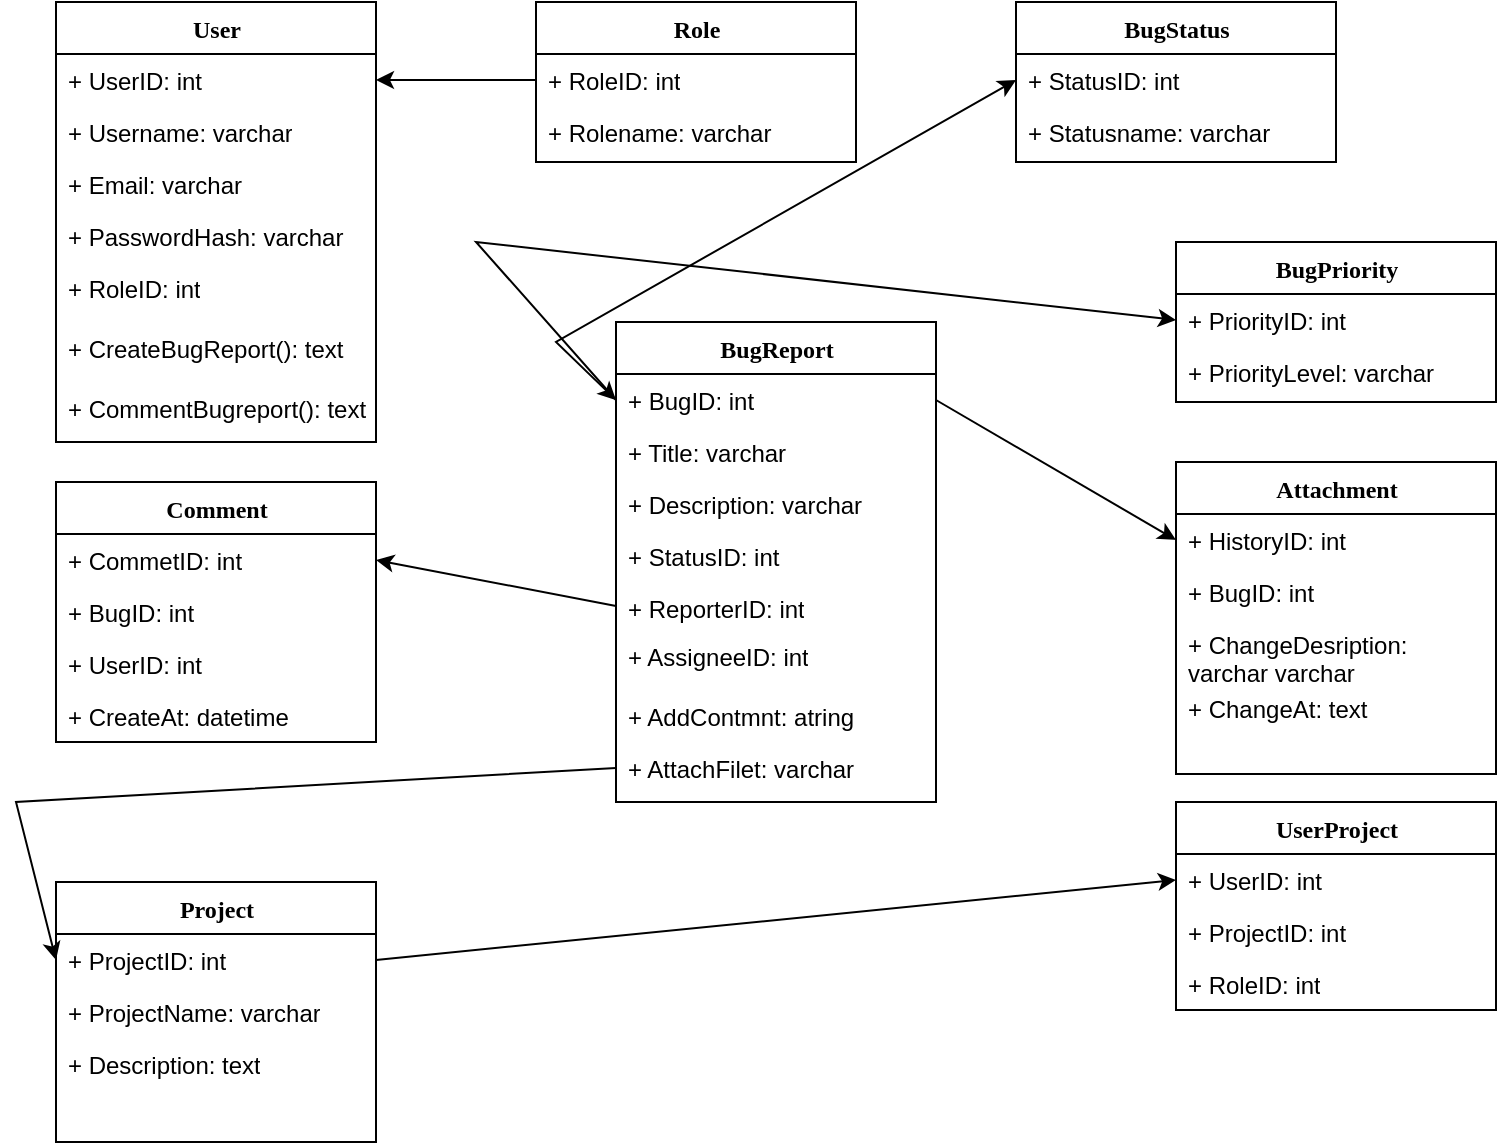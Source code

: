<mxfile version="26.1.1">
  <diagram name="Страница — 1" id="7TNBMF-3KuNF5qOB3hL9">
    <mxGraphModel dx="1434" dy="836" grid="1" gridSize="10" guides="1" tooltips="1" connect="1" arrows="1" fold="1" page="1" pageScale="1" pageWidth="1100" pageHeight="850" math="0" shadow="0">
      <root>
        <mxCell id="0" />
        <mxCell id="1" parent="0" />
        <mxCell id="MNP68svF-AVQxebF1F7u-5" value="User" style="swimlane;html=1;fontStyle=1;align=center;verticalAlign=top;childLayout=stackLayout;horizontal=1;startSize=26;horizontalStack=0;resizeParent=1;resizeLast=0;collapsible=1;marginBottom=0;swimlaneFillColor=#ffffff;rounded=0;shadow=0;comic=0;labelBackgroundColor=none;strokeWidth=1;fillColor=none;fontFamily=Verdana;fontSize=12" vertex="1" parent="1">
          <mxGeometry x="40" y="40" width="160" height="220" as="geometry">
            <mxRectangle x="90" y="83" width="70" height="30" as="alternateBounds" />
          </mxGeometry>
        </mxCell>
        <mxCell id="MNP68svF-AVQxebF1F7u-6" value="+ UserID: int&lt;div&gt;&lt;br&gt;&lt;/div&gt;" style="text;html=1;strokeColor=none;fillColor=none;align=left;verticalAlign=top;spacingLeft=4;spacingRight=4;whiteSpace=wrap;overflow=hidden;rotatable=0;points=[[0,0.5],[1,0.5]];portConstraint=eastwest;" vertex="1" parent="MNP68svF-AVQxebF1F7u-5">
          <mxGeometry y="26" width="160" height="26" as="geometry" />
        </mxCell>
        <mxCell id="MNP68svF-AVQxebF1F7u-7" value="+ Username: varchar" style="text;html=1;strokeColor=none;fillColor=none;align=left;verticalAlign=top;spacingLeft=4;spacingRight=4;whiteSpace=wrap;overflow=hidden;rotatable=0;points=[[0,0.5],[1,0.5]];portConstraint=eastwest;" vertex="1" parent="MNP68svF-AVQxebF1F7u-5">
          <mxGeometry y="52" width="160" height="26" as="geometry" />
        </mxCell>
        <mxCell id="MNP68svF-AVQxebF1F7u-8" value="+ Email: varchar&lt;div&gt;&lt;br&gt;&lt;/div&gt;" style="text;html=1;strokeColor=none;fillColor=none;align=left;verticalAlign=top;spacingLeft=4;spacingRight=4;whiteSpace=wrap;overflow=hidden;rotatable=0;points=[[0,0.5],[1,0.5]];portConstraint=eastwest;" vertex="1" parent="MNP68svF-AVQxebF1F7u-5">
          <mxGeometry y="78" width="160" height="26" as="geometry" />
        </mxCell>
        <mxCell id="MNP68svF-AVQxebF1F7u-9" value="+ PasswordHash: varchar" style="text;html=1;strokeColor=none;fillColor=none;align=left;verticalAlign=top;spacingLeft=4;spacingRight=4;whiteSpace=wrap;overflow=hidden;rotatable=0;points=[[0,0.5],[1,0.5]];portConstraint=eastwest;" vertex="1" parent="MNP68svF-AVQxebF1F7u-5">
          <mxGeometry y="104" width="160" height="26" as="geometry" />
        </mxCell>
        <mxCell id="MNP68svF-AVQxebF1F7u-10" value="+ RoleID: int&lt;div&gt;&lt;br&gt;&lt;/div&gt;" style="text;html=1;strokeColor=none;fillColor=none;align=left;verticalAlign=top;spacingLeft=4;spacingRight=4;whiteSpace=wrap;overflow=hidden;rotatable=0;points=[[0,0.5],[1,0.5]];portConstraint=eastwest;" vertex="1" parent="MNP68svF-AVQxebF1F7u-5">
          <mxGeometry y="130" width="160" height="60" as="geometry" />
        </mxCell>
        <mxCell id="MNP68svF-AVQxebF1F7u-11" value="Role" style="swimlane;html=1;fontStyle=1;align=center;verticalAlign=top;childLayout=stackLayout;horizontal=1;startSize=26;horizontalStack=0;resizeParent=1;resizeLast=0;collapsible=1;marginBottom=0;swimlaneFillColor=#ffffff;rounded=0;shadow=0;comic=0;labelBackgroundColor=none;strokeWidth=1;fillColor=none;fontFamily=Verdana;fontSize=12" vertex="1" parent="1">
          <mxGeometry x="280" y="40" width="160" height="80" as="geometry">
            <mxRectangle x="90" y="83" width="70" height="30" as="alternateBounds" />
          </mxGeometry>
        </mxCell>
        <mxCell id="MNP68svF-AVQxebF1F7u-12" value="+ RoleID: int&lt;div&gt;&lt;br&gt;&lt;/div&gt;" style="text;html=1;strokeColor=none;fillColor=none;align=left;verticalAlign=top;spacingLeft=4;spacingRight=4;whiteSpace=wrap;overflow=hidden;rotatable=0;points=[[0,0.5],[1,0.5]];portConstraint=eastwest;" vertex="1" parent="MNP68svF-AVQxebF1F7u-11">
          <mxGeometry y="26" width="160" height="26" as="geometry" />
        </mxCell>
        <mxCell id="MNP68svF-AVQxebF1F7u-13" value="+ Rolename: varchar" style="text;html=1;strokeColor=none;fillColor=none;align=left;verticalAlign=top;spacingLeft=4;spacingRight=4;whiteSpace=wrap;overflow=hidden;rotatable=0;points=[[0,0.5],[1,0.5]];portConstraint=eastwest;" vertex="1" parent="MNP68svF-AVQxebF1F7u-11">
          <mxGeometry y="52" width="160" height="26" as="geometry" />
        </mxCell>
        <mxCell id="MNP68svF-AVQxebF1F7u-14" value="BugReport" style="swimlane;html=1;fontStyle=1;align=center;verticalAlign=top;childLayout=stackLayout;horizontal=1;startSize=26;horizontalStack=0;resizeParent=1;resizeLast=0;collapsible=1;marginBottom=0;swimlaneFillColor=#ffffff;rounded=0;shadow=0;comic=0;labelBackgroundColor=none;strokeWidth=1;fillColor=none;fontFamily=Verdana;fontSize=12" vertex="1" parent="1">
          <mxGeometry x="320" y="200" width="160" height="240" as="geometry">
            <mxRectangle x="520" y="40" width="70" height="30" as="alternateBounds" />
          </mxGeometry>
        </mxCell>
        <mxCell id="MNP68svF-AVQxebF1F7u-15" value="+ BugID: int&lt;div&gt;&lt;br&gt;&lt;/div&gt;" style="text;html=1;strokeColor=none;fillColor=none;align=left;verticalAlign=top;spacingLeft=4;spacingRight=4;whiteSpace=wrap;overflow=hidden;rotatable=0;points=[[0,0.5],[1,0.5]];portConstraint=eastwest;" vertex="1" parent="MNP68svF-AVQxebF1F7u-14">
          <mxGeometry y="26" width="160" height="26" as="geometry" />
        </mxCell>
        <mxCell id="MNP68svF-AVQxebF1F7u-16" value="+ Title: varchar" style="text;html=1;strokeColor=none;fillColor=none;align=left;verticalAlign=top;spacingLeft=4;spacingRight=4;whiteSpace=wrap;overflow=hidden;rotatable=0;points=[[0,0.5],[1,0.5]];portConstraint=eastwest;" vertex="1" parent="MNP68svF-AVQxebF1F7u-14">
          <mxGeometry y="52" width="160" height="26" as="geometry" />
        </mxCell>
        <mxCell id="MNP68svF-AVQxebF1F7u-17" value="+ Description: varchar&lt;div&gt;&lt;br&gt;&lt;/div&gt;" style="text;html=1;strokeColor=none;fillColor=none;align=left;verticalAlign=top;spacingLeft=4;spacingRight=4;whiteSpace=wrap;overflow=hidden;rotatable=0;points=[[0,0.5],[1,0.5]];portConstraint=eastwest;" vertex="1" parent="MNP68svF-AVQxebF1F7u-14">
          <mxGeometry y="78" width="160" height="26" as="geometry" />
        </mxCell>
        <mxCell id="MNP68svF-AVQxebF1F7u-18" value="+ StatusID: int" style="text;html=1;strokeColor=none;fillColor=none;align=left;verticalAlign=top;spacingLeft=4;spacingRight=4;whiteSpace=wrap;overflow=hidden;rotatable=0;points=[[0,0.5],[1,0.5]];portConstraint=eastwest;" vertex="1" parent="MNP68svF-AVQxebF1F7u-14">
          <mxGeometry y="104" width="160" height="26" as="geometry" />
        </mxCell>
        <mxCell id="MNP68svF-AVQxebF1F7u-20" value="+ ReporterID: int&lt;div&gt;&lt;br&gt;&lt;/div&gt;" style="text;html=1;strokeColor=none;fillColor=none;align=left;verticalAlign=top;spacingLeft=4;spacingRight=4;whiteSpace=wrap;overflow=hidden;rotatable=0;points=[[0,0.5],[1,0.5]];portConstraint=eastwest;" vertex="1" parent="MNP68svF-AVQxebF1F7u-14">
          <mxGeometry y="130" width="160" height="24" as="geometry" />
        </mxCell>
        <mxCell id="MNP68svF-AVQxebF1F7u-21" value="+ AssigneeID: int" style="text;html=1;strokeColor=none;fillColor=none;align=left;verticalAlign=top;spacingLeft=4;spacingRight=4;whiteSpace=wrap;overflow=hidden;rotatable=0;points=[[0,0.5],[1,0.5]];portConstraint=eastwest;" vertex="1" parent="MNP68svF-AVQxebF1F7u-14">
          <mxGeometry y="154" width="160" height="30" as="geometry" />
        </mxCell>
        <mxCell id="MNP68svF-AVQxebF1F7u-22" value="+ AddContmnt: atring&lt;div&gt;&lt;br&gt;&lt;/div&gt;" style="text;html=1;strokeColor=none;fillColor=none;align=left;verticalAlign=top;spacingLeft=4;spacingRight=4;whiteSpace=wrap;overflow=hidden;rotatable=0;points=[[0,0.5],[1,0.5]];portConstraint=eastwest;" vertex="1" parent="MNP68svF-AVQxebF1F7u-14">
          <mxGeometry y="184" width="160" height="26" as="geometry" />
        </mxCell>
        <mxCell id="MNP68svF-AVQxebF1F7u-74" value="+ AttachFilet: varchar&lt;div&gt;&lt;br&gt;&lt;/div&gt;" style="text;html=1;strokeColor=none;fillColor=none;align=left;verticalAlign=top;spacingLeft=4;spacingRight=4;whiteSpace=wrap;overflow=hidden;rotatable=0;points=[[0,0.5],[1,0.5]];portConstraint=eastwest;" vertex="1" parent="MNP68svF-AVQxebF1F7u-14">
          <mxGeometry y="210" width="160" height="26" as="geometry" />
        </mxCell>
        <mxCell id="MNP68svF-AVQxebF1F7u-23" value="BugStatus" style="swimlane;html=1;fontStyle=1;align=center;verticalAlign=top;childLayout=stackLayout;horizontal=1;startSize=26;horizontalStack=0;resizeParent=1;resizeLast=0;collapsible=1;marginBottom=0;swimlaneFillColor=#ffffff;rounded=0;shadow=0;comic=0;labelBackgroundColor=none;strokeWidth=1;fillColor=none;fontFamily=Verdana;fontSize=12" vertex="1" parent="1">
          <mxGeometry x="520" y="40" width="160" height="80" as="geometry">
            <mxRectangle x="90" y="83" width="70" height="30" as="alternateBounds" />
          </mxGeometry>
        </mxCell>
        <mxCell id="MNP68svF-AVQxebF1F7u-24" value="+ StatusID: int&lt;div&gt;&lt;br&gt;&lt;/div&gt;" style="text;html=1;strokeColor=none;fillColor=none;align=left;verticalAlign=top;spacingLeft=4;spacingRight=4;whiteSpace=wrap;overflow=hidden;rotatable=0;points=[[0,0.5],[1,0.5]];portConstraint=eastwest;" vertex="1" parent="MNP68svF-AVQxebF1F7u-23">
          <mxGeometry y="26" width="160" height="26" as="geometry" />
        </mxCell>
        <mxCell id="MNP68svF-AVQxebF1F7u-25" value="+ Statusname: varchar" style="text;html=1;strokeColor=none;fillColor=none;align=left;verticalAlign=top;spacingLeft=4;spacingRight=4;whiteSpace=wrap;overflow=hidden;rotatable=0;points=[[0,0.5],[1,0.5]];portConstraint=eastwest;" vertex="1" parent="MNP68svF-AVQxebF1F7u-23">
          <mxGeometry y="52" width="160" height="26" as="geometry" />
        </mxCell>
        <mxCell id="MNP68svF-AVQxebF1F7u-26" value="BugPriority" style="swimlane;html=1;fontStyle=1;align=center;verticalAlign=top;childLayout=stackLayout;horizontal=1;startSize=26;horizontalStack=0;resizeParent=1;resizeLast=0;collapsible=1;marginBottom=0;swimlaneFillColor=#ffffff;rounded=0;shadow=0;comic=0;labelBackgroundColor=none;strokeWidth=1;fillColor=none;fontFamily=Verdana;fontSize=12" vertex="1" parent="1">
          <mxGeometry x="600" y="160" width="160" height="80" as="geometry">
            <mxRectangle x="90" y="83" width="70" height="30" as="alternateBounds" />
          </mxGeometry>
        </mxCell>
        <mxCell id="MNP68svF-AVQxebF1F7u-27" value="+ PriorityID: int&lt;div&gt;&lt;br&gt;&lt;/div&gt;" style="text;html=1;strokeColor=none;fillColor=none;align=left;verticalAlign=top;spacingLeft=4;spacingRight=4;whiteSpace=wrap;overflow=hidden;rotatable=0;points=[[0,0.5],[1,0.5]];portConstraint=eastwest;" vertex="1" parent="MNP68svF-AVQxebF1F7u-26">
          <mxGeometry y="26" width="160" height="26" as="geometry" />
        </mxCell>
        <mxCell id="MNP68svF-AVQxebF1F7u-28" value="+ PriorityLevel: varchar" style="text;html=1;strokeColor=none;fillColor=none;align=left;verticalAlign=top;spacingLeft=4;spacingRight=4;whiteSpace=wrap;overflow=hidden;rotatable=0;points=[[0,0.5],[1,0.5]];portConstraint=eastwest;" vertex="1" parent="MNP68svF-AVQxebF1F7u-26">
          <mxGeometry y="52" width="160" height="26" as="geometry" />
        </mxCell>
        <mxCell id="MNP68svF-AVQxebF1F7u-29" value="Comment" style="swimlane;html=1;fontStyle=1;align=center;verticalAlign=top;childLayout=stackLayout;horizontal=1;startSize=26;horizontalStack=0;resizeParent=1;resizeLast=0;collapsible=1;marginBottom=0;swimlaneFillColor=#ffffff;rounded=0;shadow=0;comic=0;labelBackgroundColor=none;strokeWidth=1;fillColor=none;fontFamily=Verdana;fontSize=12" vertex="1" parent="1">
          <mxGeometry x="40" y="280" width="160" height="130" as="geometry">
            <mxRectangle x="90" y="83" width="70" height="30" as="alternateBounds" />
          </mxGeometry>
        </mxCell>
        <mxCell id="MNP68svF-AVQxebF1F7u-30" value="+ CommetID: int&lt;div&gt;&lt;br&gt;&lt;/div&gt;" style="text;html=1;strokeColor=none;fillColor=none;align=left;verticalAlign=top;spacingLeft=4;spacingRight=4;whiteSpace=wrap;overflow=hidden;rotatable=0;points=[[0,0.5],[1,0.5]];portConstraint=eastwest;" vertex="1" parent="MNP68svF-AVQxebF1F7u-29">
          <mxGeometry y="26" width="160" height="26" as="geometry" />
        </mxCell>
        <mxCell id="MNP68svF-AVQxebF1F7u-31" value="+ BugID: int" style="text;html=1;strokeColor=none;fillColor=none;align=left;verticalAlign=top;spacingLeft=4;spacingRight=4;whiteSpace=wrap;overflow=hidden;rotatable=0;points=[[0,0.5],[1,0.5]];portConstraint=eastwest;" vertex="1" parent="MNP68svF-AVQxebF1F7u-29">
          <mxGeometry y="52" width="160" height="26" as="geometry" />
        </mxCell>
        <mxCell id="MNP68svF-AVQxebF1F7u-32" value="+ UserID: int&lt;div&gt;&lt;br&gt;&lt;/div&gt;" style="text;html=1;strokeColor=none;fillColor=none;align=left;verticalAlign=top;spacingLeft=4;spacingRight=4;whiteSpace=wrap;overflow=hidden;rotatable=0;points=[[0,0.5],[1,0.5]];portConstraint=eastwest;" vertex="1" parent="MNP68svF-AVQxebF1F7u-29">
          <mxGeometry y="78" width="160" height="26" as="geometry" />
        </mxCell>
        <mxCell id="MNP68svF-AVQxebF1F7u-34" value="+ CreateAt: datetime" style="text;html=1;strokeColor=none;fillColor=none;align=left;verticalAlign=top;spacingLeft=4;spacingRight=4;whiteSpace=wrap;overflow=hidden;rotatable=0;points=[[0,0.5],[1,0.5]];portConstraint=eastwest;" vertex="1" parent="MNP68svF-AVQxebF1F7u-29">
          <mxGeometry y="104" width="160" height="26" as="geometry" />
        </mxCell>
        <mxCell id="MNP68svF-AVQxebF1F7u-38" value="Attachment" style="swimlane;html=1;fontStyle=1;align=center;verticalAlign=top;childLayout=stackLayout;horizontal=1;startSize=26;horizontalStack=0;resizeParent=1;resizeLast=0;collapsible=1;marginBottom=0;swimlaneFillColor=#ffffff;rounded=0;shadow=0;comic=0;labelBackgroundColor=none;strokeWidth=1;fillColor=none;fontFamily=Verdana;fontSize=12" vertex="1" parent="1">
          <mxGeometry x="600" y="270" width="160" height="156" as="geometry">
            <mxRectangle x="90" y="83" width="70" height="30" as="alternateBounds" />
          </mxGeometry>
        </mxCell>
        <mxCell id="MNP68svF-AVQxebF1F7u-39" value="+ HistoryID: int&lt;div&gt;&lt;br&gt;&lt;/div&gt;" style="text;html=1;strokeColor=none;fillColor=none;align=left;verticalAlign=top;spacingLeft=4;spacingRight=4;whiteSpace=wrap;overflow=hidden;rotatable=0;points=[[0,0.5],[1,0.5]];portConstraint=eastwest;" vertex="1" parent="MNP68svF-AVQxebF1F7u-38">
          <mxGeometry y="26" width="160" height="26" as="geometry" />
        </mxCell>
        <mxCell id="MNP68svF-AVQxebF1F7u-40" value="+ BugID: int" style="text;html=1;strokeColor=none;fillColor=none;align=left;verticalAlign=top;spacingLeft=4;spacingRight=4;whiteSpace=wrap;overflow=hidden;rotatable=0;points=[[0,0.5],[1,0.5]];portConstraint=eastwest;" vertex="1" parent="MNP68svF-AVQxebF1F7u-38">
          <mxGeometry y="52" width="160" height="26" as="geometry" />
        </mxCell>
        <mxCell id="MNP68svF-AVQxebF1F7u-41" value="+ ChangeDesription: varchar varchar&lt;div&gt;&lt;br&gt;&lt;/div&gt;" style="text;html=1;strokeColor=none;fillColor=none;align=left;verticalAlign=top;spacingLeft=4;spacingRight=4;whiteSpace=wrap;overflow=hidden;rotatable=0;points=[[0,0.5],[1,0.5]];portConstraint=eastwest;" vertex="1" parent="MNP68svF-AVQxebF1F7u-38">
          <mxGeometry y="78" width="160" height="32" as="geometry" />
        </mxCell>
        <mxCell id="MNP68svF-AVQxebF1F7u-42" value="+ ChangeAt: text" style="text;html=1;strokeColor=none;fillColor=none;align=left;verticalAlign=top;spacingLeft=4;spacingRight=4;whiteSpace=wrap;overflow=hidden;rotatable=0;points=[[0,0.5],[1,0.5]];portConstraint=eastwest;" vertex="1" parent="MNP68svF-AVQxebF1F7u-38">
          <mxGeometry y="110" width="160" height="26" as="geometry" />
        </mxCell>
        <mxCell id="MNP68svF-AVQxebF1F7u-49" value="Project" style="swimlane;html=1;fontStyle=1;align=center;verticalAlign=top;childLayout=stackLayout;horizontal=1;startSize=26;horizontalStack=0;resizeParent=1;resizeLast=0;collapsible=1;marginBottom=0;swimlaneFillColor=#ffffff;rounded=0;shadow=0;comic=0;labelBackgroundColor=none;strokeWidth=1;fillColor=none;fontFamily=Verdana;fontSize=12" vertex="1" parent="1">
          <mxGeometry x="40" y="480" width="160" height="130" as="geometry">
            <mxRectangle x="90" y="83" width="70" height="30" as="alternateBounds" />
          </mxGeometry>
        </mxCell>
        <mxCell id="MNP68svF-AVQxebF1F7u-77" value="+ ProjectID: int&lt;div&gt;&lt;br&gt;&lt;/div&gt;" style="text;html=1;strokeColor=none;fillColor=none;align=left;verticalAlign=top;spacingLeft=4;spacingRight=4;whiteSpace=wrap;overflow=hidden;rotatable=0;points=[[0,0.5],[1,0.5]];portConstraint=eastwest;" vertex="1" parent="MNP68svF-AVQxebF1F7u-49">
          <mxGeometry y="26" width="160" height="26" as="geometry" />
        </mxCell>
        <mxCell id="MNP68svF-AVQxebF1F7u-51" value="+ ProjectName: varchar" style="text;html=1;strokeColor=none;fillColor=none;align=left;verticalAlign=top;spacingLeft=4;spacingRight=4;whiteSpace=wrap;overflow=hidden;rotatable=0;points=[[0,0.5],[1,0.5]];portConstraint=eastwest;" vertex="1" parent="MNP68svF-AVQxebF1F7u-49">
          <mxGeometry y="52" width="160" height="26" as="geometry" />
        </mxCell>
        <mxCell id="MNP68svF-AVQxebF1F7u-52" value="+ Description: text&lt;div&gt;&lt;br&gt;&lt;/div&gt;" style="text;html=1;strokeColor=none;fillColor=none;align=left;verticalAlign=top;spacingLeft=4;spacingRight=4;whiteSpace=wrap;overflow=hidden;rotatable=0;points=[[0,0.5],[1,0.5]];portConstraint=eastwest;" vertex="1" parent="MNP68svF-AVQxebF1F7u-49">
          <mxGeometry y="78" width="160" height="26" as="geometry" />
        </mxCell>
        <mxCell id="MNP68svF-AVQxebF1F7u-54" value="UserProject" style="swimlane;html=1;fontStyle=1;align=center;verticalAlign=top;childLayout=stackLayout;horizontal=1;startSize=26;horizontalStack=0;resizeParent=1;resizeLast=0;collapsible=1;marginBottom=0;swimlaneFillColor=#ffffff;rounded=0;shadow=0;comic=0;labelBackgroundColor=none;strokeWidth=1;fillColor=none;fontFamily=Verdana;fontSize=12" vertex="1" parent="1">
          <mxGeometry x="600" y="440" width="160" height="104" as="geometry">
            <mxRectangle x="90" y="83" width="70" height="30" as="alternateBounds" />
          </mxGeometry>
        </mxCell>
        <mxCell id="MNP68svF-AVQxebF1F7u-55" value="+ UserID: int&lt;div&gt;&lt;br&gt;&lt;/div&gt;" style="text;html=1;strokeColor=none;fillColor=none;align=left;verticalAlign=top;spacingLeft=4;spacingRight=4;whiteSpace=wrap;overflow=hidden;rotatable=0;points=[[0,0.5],[1,0.5]];portConstraint=eastwest;" vertex="1" parent="MNP68svF-AVQxebF1F7u-54">
          <mxGeometry y="26" width="160" height="26" as="geometry" />
        </mxCell>
        <mxCell id="MNP68svF-AVQxebF1F7u-56" value="+ ProjectID: int" style="text;html=1;strokeColor=none;fillColor=none;align=left;verticalAlign=top;spacingLeft=4;spacingRight=4;whiteSpace=wrap;overflow=hidden;rotatable=0;points=[[0,0.5],[1,0.5]];portConstraint=eastwest;" vertex="1" parent="MNP68svF-AVQxebF1F7u-54">
          <mxGeometry y="52" width="160" height="26" as="geometry" />
        </mxCell>
        <mxCell id="MNP68svF-AVQxebF1F7u-57" value="+ RoleID: int&lt;div&gt;&lt;br&gt;&lt;/div&gt;" style="text;html=1;strokeColor=none;fillColor=none;align=left;verticalAlign=top;spacingLeft=4;spacingRight=4;whiteSpace=wrap;overflow=hidden;rotatable=0;points=[[0,0.5],[1,0.5]];portConstraint=eastwest;" vertex="1" parent="MNP68svF-AVQxebF1F7u-54">
          <mxGeometry y="78" width="160" height="26" as="geometry" />
        </mxCell>
        <mxCell id="MNP68svF-AVQxebF1F7u-72" value="+ CreateBugReport(): text&lt;div&gt;&lt;br&gt;&lt;/div&gt;" style="text;html=1;strokeColor=none;fillColor=none;align=left;verticalAlign=top;spacingLeft=4;spacingRight=4;whiteSpace=wrap;overflow=hidden;rotatable=0;points=[[0,0.5],[1,0.5]];portConstraint=eastwest;" vertex="1" parent="1">
          <mxGeometry x="40" y="200" width="160" height="50" as="geometry" />
        </mxCell>
        <mxCell id="MNP68svF-AVQxebF1F7u-73" value="+ CommentBugreport(): text&lt;div&gt;&lt;br&gt;&lt;/div&gt;" style="text;html=1;strokeColor=none;fillColor=none;align=left;verticalAlign=top;spacingLeft=4;spacingRight=4;whiteSpace=wrap;overflow=hidden;rotatable=0;points=[[0,0.5],[1,0.5]];portConstraint=eastwest;" vertex="1" parent="1">
          <mxGeometry x="40" y="230" width="160" height="30" as="geometry" />
        </mxCell>
        <mxCell id="MNP68svF-AVQxebF1F7u-80" value="" style="endArrow=classic;html=1;rounded=0;exitX=1;exitY=0.5;exitDx=0;exitDy=0;entryX=0;entryY=0.5;entryDx=0;entryDy=0;" edge="1" parent="1" source="MNP68svF-AVQxebF1F7u-77" target="MNP68svF-AVQxebF1F7u-55">
          <mxGeometry width="50" height="50" relative="1" as="geometry">
            <mxPoint x="280" y="560" as="sourcePoint" />
            <mxPoint x="330" y="510" as="targetPoint" />
          </mxGeometry>
        </mxCell>
        <mxCell id="MNP68svF-AVQxebF1F7u-82" value="" style="endArrow=classic;html=1;rounded=0;exitX=0;exitY=0.5;exitDx=0;exitDy=0;entryX=0;entryY=0.5;entryDx=0;entryDy=0;" edge="1" parent="1" source="MNP68svF-AVQxebF1F7u-74" target="MNP68svF-AVQxebF1F7u-77">
          <mxGeometry width="50" height="50" relative="1" as="geometry">
            <mxPoint x="380" y="530" as="sourcePoint" />
            <mxPoint x="430" y="480" as="targetPoint" />
            <Array as="points">
              <mxPoint x="20" y="440" />
            </Array>
          </mxGeometry>
        </mxCell>
        <mxCell id="MNP68svF-AVQxebF1F7u-83" value="" style="endArrow=classic;html=1;rounded=0;entryX=1;entryY=0.5;entryDx=0;entryDy=0;exitX=0;exitY=0.5;exitDx=0;exitDy=0;" edge="1" parent="1" source="MNP68svF-AVQxebF1F7u-12" target="MNP68svF-AVQxebF1F7u-6">
          <mxGeometry width="50" height="50" relative="1" as="geometry">
            <mxPoint x="240" y="120" as="sourcePoint" />
            <mxPoint x="290" y="70" as="targetPoint" />
          </mxGeometry>
        </mxCell>
        <mxCell id="MNP68svF-AVQxebF1F7u-84" value="" style="endArrow=classic;startArrow=classic;html=1;rounded=0;entryX=0;entryY=0.5;entryDx=0;entryDy=0;exitX=0;exitY=0.5;exitDx=0;exitDy=0;" edge="1" parent="1" source="MNP68svF-AVQxebF1F7u-15" target="MNP68svF-AVQxebF1F7u-24">
          <mxGeometry width="50" height="50" relative="1" as="geometry">
            <mxPoint x="520" y="260" as="sourcePoint" />
            <mxPoint x="570" y="210" as="targetPoint" />
            <Array as="points">
              <mxPoint x="290" y="210" />
            </Array>
          </mxGeometry>
        </mxCell>
        <mxCell id="MNP68svF-AVQxebF1F7u-85" value="" style="endArrow=classic;html=1;rounded=0;exitX=1;exitY=0.5;exitDx=0;exitDy=0;entryX=0;entryY=0.5;entryDx=0;entryDy=0;" edge="1" parent="1" source="MNP68svF-AVQxebF1F7u-15" target="MNP68svF-AVQxebF1F7u-39">
          <mxGeometry width="50" height="50" relative="1" as="geometry">
            <mxPoint x="510" y="290" as="sourcePoint" />
            <mxPoint x="560" y="240" as="targetPoint" />
          </mxGeometry>
        </mxCell>
        <mxCell id="MNP68svF-AVQxebF1F7u-86" value="" style="endArrow=classic;html=1;rounded=0;entryX=0;entryY=0.5;entryDx=0;entryDy=0;exitX=0;exitY=0.5;exitDx=0;exitDy=0;" edge="1" parent="1" source="MNP68svF-AVQxebF1F7u-15" target="MNP68svF-AVQxebF1F7u-27">
          <mxGeometry width="50" height="50" relative="1" as="geometry">
            <mxPoint x="400" y="150" as="sourcePoint" />
            <mxPoint x="520" y="130" as="targetPoint" />
            <Array as="points">
              <mxPoint x="250" y="160" />
            </Array>
          </mxGeometry>
        </mxCell>
        <mxCell id="MNP68svF-AVQxebF1F7u-87" value="" style="endArrow=classic;html=1;rounded=0;exitX=0;exitY=0.5;exitDx=0;exitDy=0;entryX=1;entryY=0.5;entryDx=0;entryDy=0;" edge="1" parent="1" source="MNP68svF-AVQxebF1F7u-20" target="MNP68svF-AVQxebF1F7u-30">
          <mxGeometry width="50" height="50" relative="1" as="geometry">
            <mxPoint x="280" y="340" as="sourcePoint" />
            <mxPoint x="330" y="290" as="targetPoint" />
          </mxGeometry>
        </mxCell>
      </root>
    </mxGraphModel>
  </diagram>
</mxfile>

